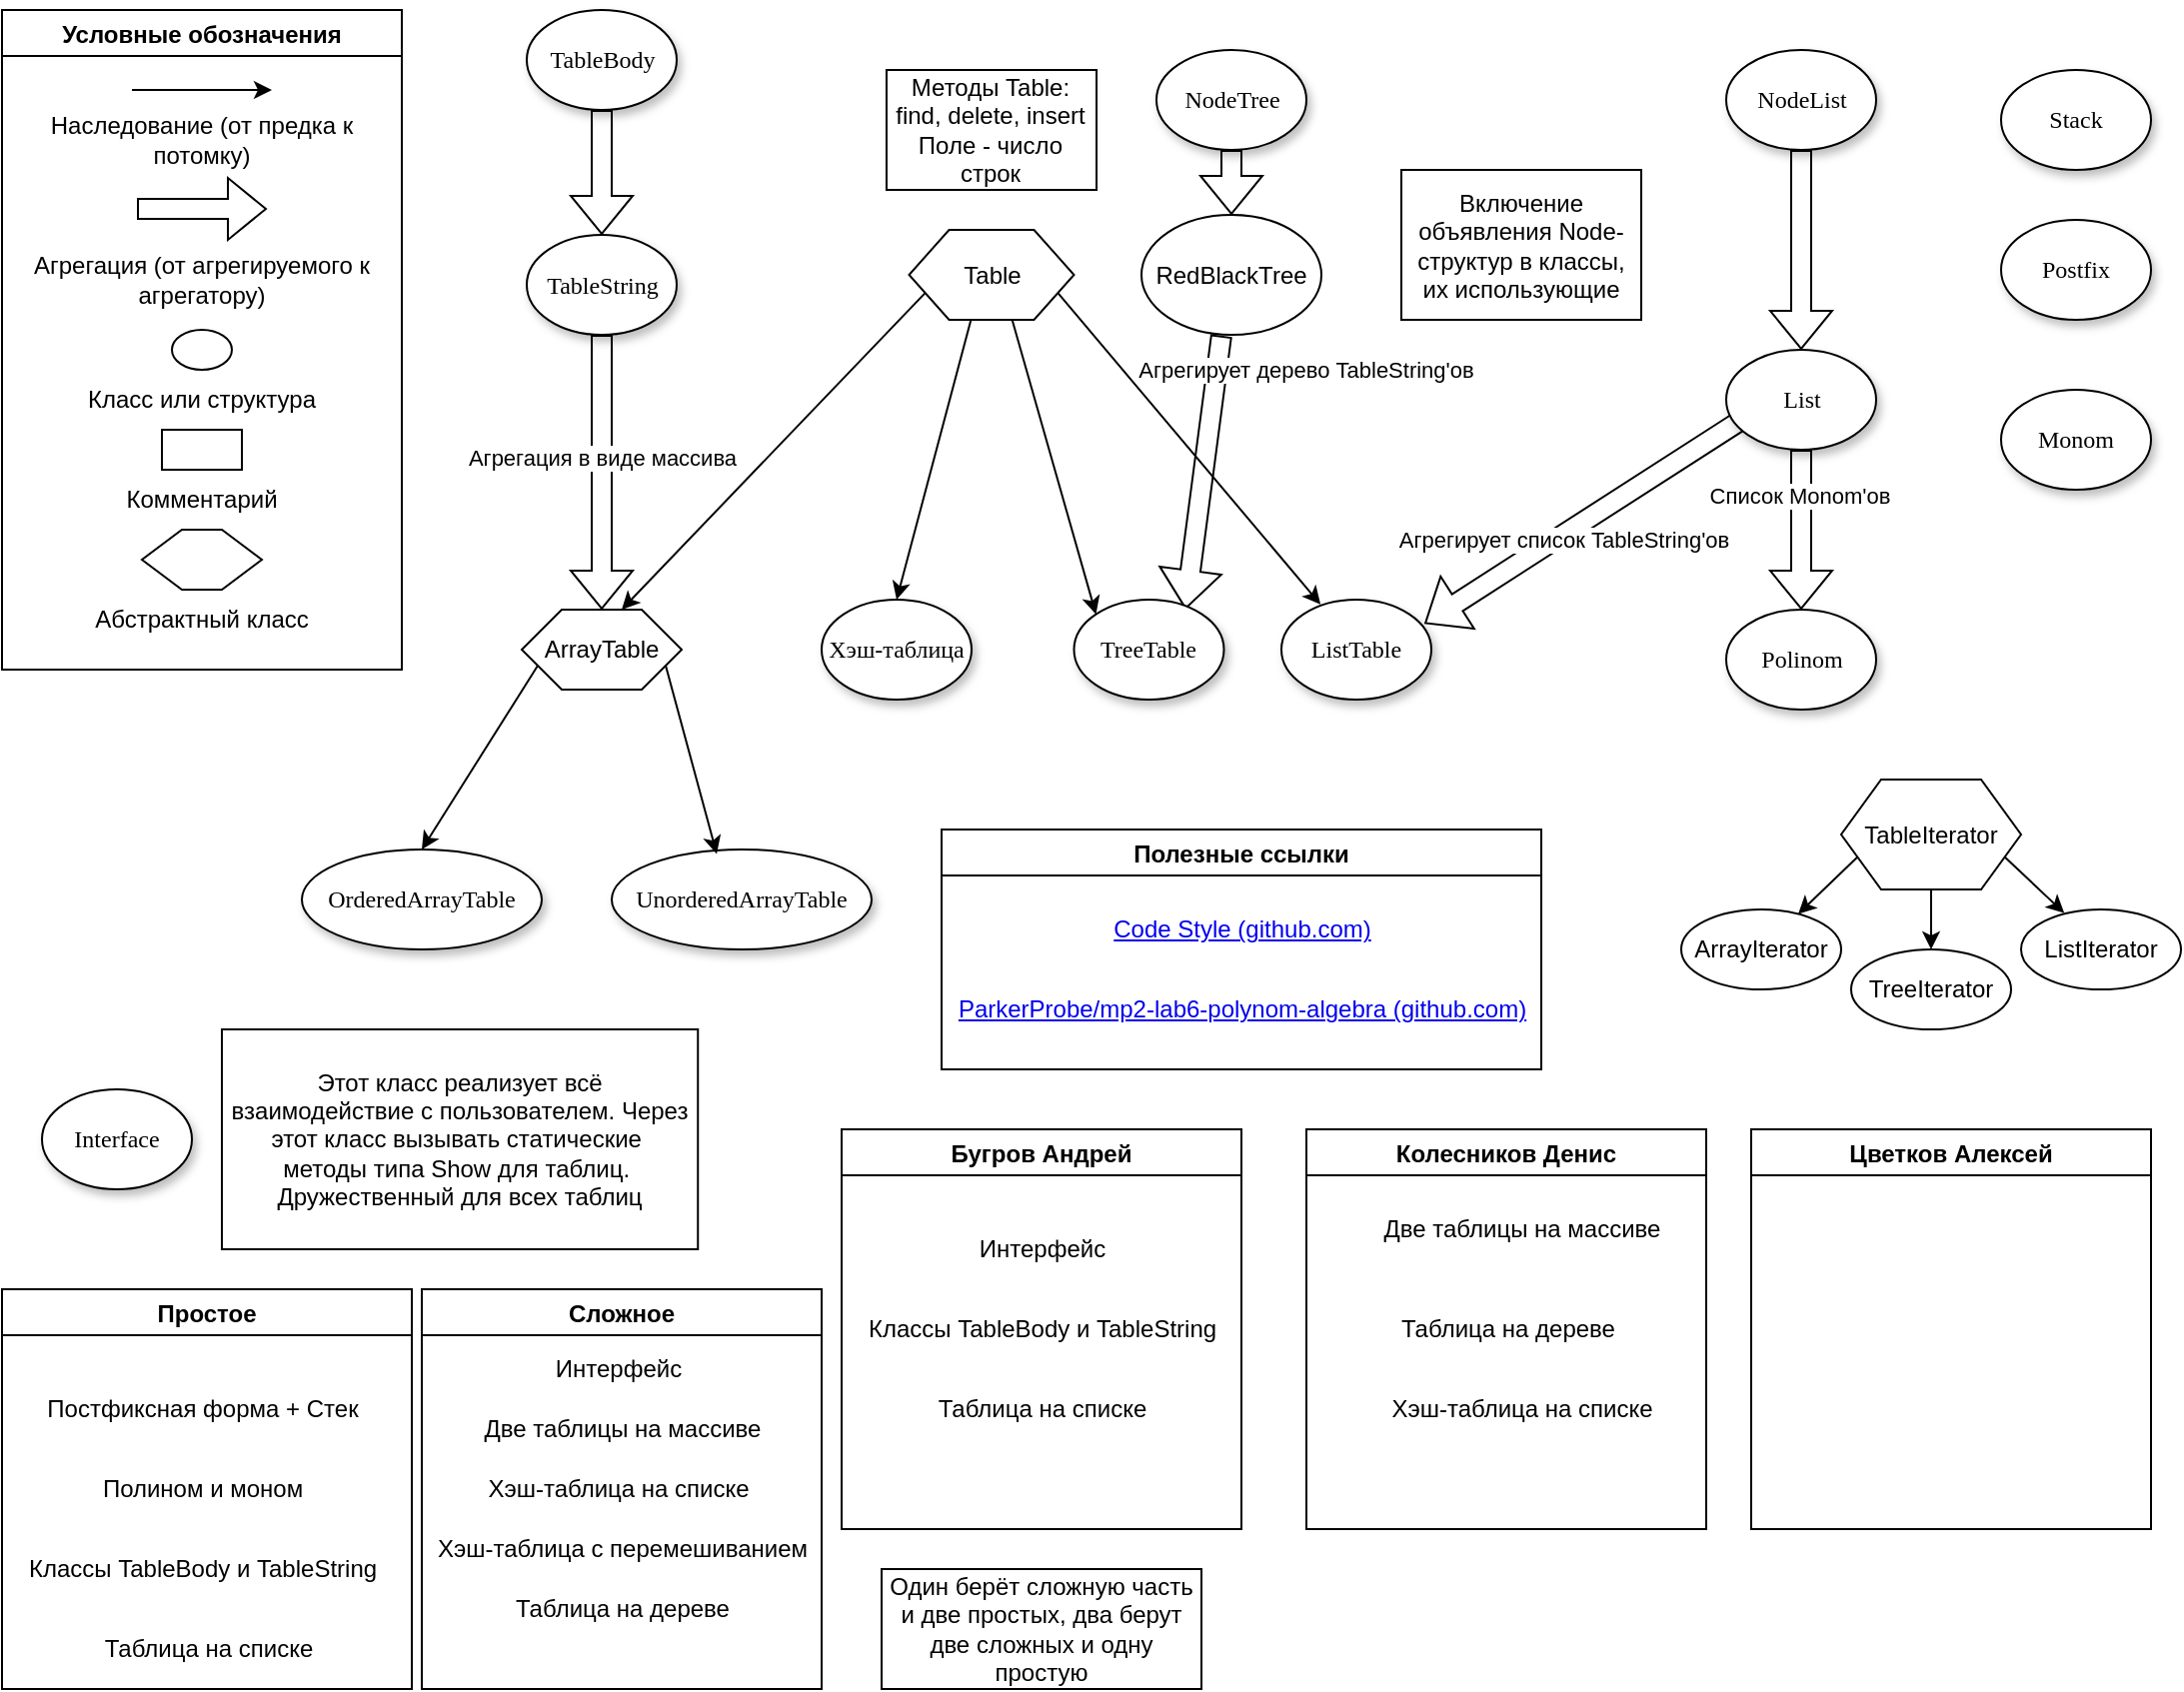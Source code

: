 <mxfile version="16.6.6" type="github">
  <diagram name="Page-1" id="42789a77-a242-8287-6e28-9cd8cfd52e62">
    <mxGraphModel dx="1422" dy="766" grid="1" gridSize="10" guides="1" tooltips="1" connect="1" arrows="1" fold="1" page="1" pageScale="1" pageWidth="1100" pageHeight="850" background="none" math="0" shadow="0">
      <root>
        <mxCell id="0" />
        <mxCell id="1" parent="0" />
        <mxCell id="1ea317790d2ca983-3" value="Stack" style="ellipse;whiteSpace=wrap;html=1;rounded=0;shadow=1;comic=0;labelBackgroundColor=none;strokeWidth=1;fontFamily=Verdana;fontSize=12;align=center;" parent="1" vertex="1">
          <mxGeometry x="1000" y="30" width="75" height="50" as="geometry" />
        </mxCell>
        <mxCell id="1ea317790d2ca983-4" value="Postfix" style="ellipse;whiteSpace=wrap;html=1;rounded=0;shadow=1;comic=0;labelBackgroundColor=none;strokeWidth=1;fontFamily=Verdana;fontSize=12;align=center;" parent="1" vertex="1">
          <mxGeometry x="1000" y="105" width="75" height="50" as="geometry" />
        </mxCell>
        <mxCell id="iuW7hz9HEa-le5su57v6-1" value="Условные обозначения" style="swimlane;" parent="1" vertex="1">
          <mxGeometry width="200" height="330" as="geometry" />
        </mxCell>
        <mxCell id="iuW7hz9HEa-le5su57v6-2" value="" style="endArrow=classic;html=1;rounded=0;" parent="iuW7hz9HEa-le5su57v6-1" edge="1">
          <mxGeometry width="50" height="50" relative="1" as="geometry">
            <mxPoint x="65" y="40" as="sourcePoint" />
            <mxPoint x="135" y="40" as="targetPoint" />
          </mxGeometry>
        </mxCell>
        <mxCell id="iuW7hz9HEa-le5su57v6-3" value="Наследование (от предка к потомку)" style="text;html=1;strokeColor=none;fillColor=none;align=center;verticalAlign=middle;whiteSpace=wrap;rounded=0;" parent="iuW7hz9HEa-le5su57v6-1" vertex="1">
          <mxGeometry y="50" width="200" height="30" as="geometry" />
        </mxCell>
        <mxCell id="iuW7hz9HEa-le5su57v6-4" value="" style="shape=flexArrow;endArrow=classic;html=1;rounded=0;" parent="iuW7hz9HEa-le5su57v6-1" edge="1">
          <mxGeometry width="50" height="50" relative="1" as="geometry">
            <mxPoint x="67.5" y="99.5" as="sourcePoint" />
            <mxPoint x="132.5" y="99.5" as="targetPoint" />
          </mxGeometry>
        </mxCell>
        <mxCell id="iuW7hz9HEa-le5su57v6-5" value="Агрегация (от агрегируемого к агрегатору)" style="text;html=1;strokeColor=none;fillColor=none;align=center;verticalAlign=middle;whiteSpace=wrap;rounded=0;" parent="iuW7hz9HEa-le5su57v6-1" vertex="1">
          <mxGeometry y="120" width="200" height="30" as="geometry" />
        </mxCell>
        <mxCell id="iuW7hz9HEa-le5su57v6-6" value="" style="ellipse;whiteSpace=wrap;html=1;" parent="iuW7hz9HEa-le5su57v6-1" vertex="1">
          <mxGeometry x="85" y="160" width="30" height="20" as="geometry" />
        </mxCell>
        <mxCell id="iuW7hz9HEa-le5su57v6-7" value="Класс или структура" style="text;html=1;strokeColor=none;fillColor=none;align=center;verticalAlign=middle;whiteSpace=wrap;rounded=0;" parent="iuW7hz9HEa-le5su57v6-1" vertex="1">
          <mxGeometry x="40" y="180" width="120" height="30" as="geometry" />
        </mxCell>
        <mxCell id="iuW7hz9HEa-le5su57v6-10" value="" style="rounded=0;whiteSpace=wrap;html=1;" parent="iuW7hz9HEa-le5su57v6-1" vertex="1">
          <mxGeometry x="80" y="210" width="40" height="20" as="geometry" />
        </mxCell>
        <mxCell id="iuW7hz9HEa-le5su57v6-11" value="Комментарий" style="text;html=1;strokeColor=none;fillColor=none;align=center;verticalAlign=middle;whiteSpace=wrap;rounded=0;" parent="iuW7hz9HEa-le5su57v6-1" vertex="1">
          <mxGeometry x="70" y="230" width="60" height="30" as="geometry" />
        </mxCell>
        <mxCell id="iuW7hz9HEa-le5su57v6-13" value="" style="shape=hexagon;perimeter=hexagonPerimeter2;whiteSpace=wrap;html=1;fixedSize=1;" parent="iuW7hz9HEa-le5su57v6-1" vertex="1">
          <mxGeometry x="70" y="260" width="60" height="30" as="geometry" />
        </mxCell>
        <mxCell id="iuW7hz9HEa-le5su57v6-14" value="Абстрактный класс" style="text;html=1;strokeColor=none;fillColor=none;align=center;verticalAlign=middle;whiteSpace=wrap;rounded=0;" parent="iuW7hz9HEa-le5su57v6-1" vertex="1">
          <mxGeometry x="45" y="290" width="110" height="30" as="geometry" />
        </mxCell>
        <mxCell id="iuW7hz9HEa-le5su57v6-15" value="Table" style="shape=hexagon;perimeter=hexagonPerimeter2;whiteSpace=wrap;html=1;fixedSize=1;" parent="1" vertex="1">
          <mxGeometry x="453.75" y="110" width="82.5" height="45" as="geometry" />
        </mxCell>
        <mxCell id="iuW7hz9HEa-le5su57v6-19" value="ArrayTable" style="shape=hexagon;perimeter=hexagonPerimeter2;whiteSpace=wrap;html=1;fixedSize=1;" parent="1" vertex="1">
          <mxGeometry x="260" y="300" width="80" height="40" as="geometry" />
        </mxCell>
        <mxCell id="iuW7hz9HEa-le5su57v6-21" value="" style="endArrow=classic;html=1;rounded=0;exitX=0;exitY=0.75;exitDx=0;exitDy=0;entryX=0.625;entryY=0;entryDx=0;entryDy=0;" parent="1" source="iuW7hz9HEa-le5su57v6-15" target="iuW7hz9HEa-le5su57v6-19" edge="1">
          <mxGeometry width="50" height="50" relative="1" as="geometry">
            <mxPoint x="460" y="230" as="sourcePoint" />
            <mxPoint x="420" y="320" as="targetPoint" />
          </mxGeometry>
        </mxCell>
        <mxCell id="iuW7hz9HEa-le5su57v6-25" value="OrderedArrayTable" style="ellipse;whiteSpace=wrap;html=1;rounded=0;shadow=1;comic=0;labelBackgroundColor=none;strokeWidth=1;fontFamily=Verdana;fontSize=12;align=center;" parent="1" vertex="1">
          <mxGeometry x="150" y="420" width="120" height="50" as="geometry" />
        </mxCell>
        <mxCell id="iuW7hz9HEa-le5su57v6-26" value="UnorderedArrayTable" style="ellipse;whiteSpace=wrap;html=1;rounded=0;shadow=1;comic=0;labelBackgroundColor=none;strokeWidth=1;fontFamily=Verdana;fontSize=12;align=center;" parent="1" vertex="1">
          <mxGeometry x="305" y="420" width="130" height="50" as="geometry" />
        </mxCell>
        <mxCell id="iuW7hz9HEa-le5su57v6-28" value="" style="endArrow=classic;html=1;rounded=0;exitX=0;exitY=0.75;exitDx=0;exitDy=0;entryX=0.5;entryY=0;entryDx=0;entryDy=0;" parent="1" source="iuW7hz9HEa-le5su57v6-19" target="iuW7hz9HEa-le5su57v6-25" edge="1">
          <mxGeometry width="50" height="50" relative="1" as="geometry">
            <mxPoint x="366.88" y="365" as="sourcePoint" />
            <mxPoint x="340" y="400" as="targetPoint" />
          </mxGeometry>
        </mxCell>
        <mxCell id="iuW7hz9HEa-le5su57v6-29" value="" style="endArrow=classic;html=1;rounded=0;exitX=1;exitY=0.75;exitDx=0;exitDy=0;entryX=0.404;entryY=0.044;entryDx=0;entryDy=0;entryPerimeter=0;" parent="1" source="iuW7hz9HEa-le5su57v6-19" target="iuW7hz9HEa-le5su57v6-26" edge="1">
          <mxGeometry width="50" height="50" relative="1" as="geometry">
            <mxPoint x="453.75" y="353" as="sourcePoint" />
            <mxPoint x="438.87" y="400" as="targetPoint" />
          </mxGeometry>
        </mxCell>
        <mxCell id="iuW7hz9HEa-le5su57v6-31" value="" style="shape=flexArrow;endArrow=classic;html=1;rounded=0;entryX=0.5;entryY=0;entryDx=0;entryDy=0;exitX=0.5;exitY=1;exitDx=0;exitDy=0;" parent="1" source="lb1J8IbFt9z_0kmrgKfr-6" target="iuW7hz9HEa-le5su57v6-19" edge="1">
          <mxGeometry width="50" height="50" relative="1" as="geometry">
            <mxPoint x="303" y="160" as="sourcePoint" />
            <mxPoint x="453.75" y="145" as="targetPoint" />
          </mxGeometry>
        </mxCell>
        <mxCell id="AkKtNoqjXA9DniaEXeEG-22" value="Агрегация в виде массива" style="edgeLabel;html=1;align=center;verticalAlign=middle;resizable=0;points=[];" parent="iuW7hz9HEa-le5su57v6-31" vertex="1" connectable="0">
          <mxGeometry x="-0.213" y="-5" relative="1" as="geometry">
            <mxPoint x="5" y="7" as="offset" />
          </mxGeometry>
        </mxCell>
        <mxCell id="DaqusL3dd0IqZaCaBjZz-1" value="Методы Table:&lt;br&gt;find, delete, insert&lt;br&gt;Поле - число строк" style="rounded=0;whiteSpace=wrap;html=1;" parent="1" vertex="1">
          <mxGeometry x="442.47" y="30" width="105.05" height="60" as="geometry" />
        </mxCell>
        <mxCell id="_brPIxiP5qlf1YPKhSUV-8" value="" style="shape=flexArrow;endArrow=classic;html=1;rounded=0;entryX=0.955;entryY=0.24;entryDx=0;entryDy=0;entryPerimeter=0;exitX=0.079;exitY=0.724;exitDx=0;exitDy=0;exitPerimeter=0;" parent="1" source="AkKtNoqjXA9DniaEXeEG-19" target="AkKtNoqjXA9DniaEXeEG-18" edge="1">
          <mxGeometry width="50" height="50" relative="1" as="geometry">
            <mxPoint x="869.498" y="213.998" as="sourcePoint" />
            <mxPoint x="707.48" y="309.5" as="targetPoint" />
          </mxGeometry>
        </mxCell>
        <mxCell id="AkKtNoqjXA9DniaEXeEG-10" value="Агрегирует список TableString&#39;ов" style="edgeLabel;html=1;align=center;verticalAlign=middle;resizable=0;points=[];" parent="_brPIxiP5qlf1YPKhSUV-8" vertex="1" connectable="0">
          <mxGeometry x="-0.178" y="2" relative="1" as="geometry">
            <mxPoint x="-24" y="15" as="offset" />
          </mxGeometry>
        </mxCell>
        <mxCell id="_brPIxiP5qlf1YPKhSUV-9" value="Polinom" style="ellipse;whiteSpace=wrap;html=1;rounded=0;shadow=1;comic=0;labelBackgroundColor=none;strokeWidth=1;fontFamily=Verdana;fontSize=12;align=center;" parent="1" vertex="1">
          <mxGeometry x="862.5" y="300" width="75" height="50" as="geometry" />
        </mxCell>
        <mxCell id="_brPIxiP5qlf1YPKhSUV-10" value="NodeList" style="ellipse;whiteSpace=wrap;html=1;rounded=0;shadow=1;comic=0;labelBackgroundColor=none;strokeWidth=1;fontFamily=Verdana;fontSize=12;align=center;" parent="1" vertex="1">
          <mxGeometry x="862.5" y="20" width="75" height="50" as="geometry" />
        </mxCell>
        <mxCell id="_brPIxiP5qlf1YPKhSUV-11" value="" style="shape=flexArrow;endArrow=classic;html=1;rounded=0;entryX=0.5;entryY=0;entryDx=0;entryDy=0;" parent="1" source="_brPIxiP5qlf1YPKhSUV-10" target="AkKtNoqjXA9DniaEXeEG-19" edge="1">
          <mxGeometry width="50" height="50" relative="1" as="geometry">
            <mxPoint x="898" y="70" as="sourcePoint" />
            <mxPoint x="897.5" y="170" as="targetPoint" />
          </mxGeometry>
        </mxCell>
        <mxCell id="_brPIxiP5qlf1YPKhSUV-12" value="Monom" style="ellipse;whiteSpace=wrap;html=1;rounded=0;shadow=1;comic=0;labelBackgroundColor=none;strokeWidth=1;fontFamily=Verdana;fontSize=12;align=center;" parent="1" vertex="1">
          <mxGeometry x="1000" y="190" width="75" height="50" as="geometry" />
        </mxCell>
        <mxCell id="_brPIxiP5qlf1YPKhSUV-19" value="" style="endArrow=classic;html=1;rounded=0;exitX=0.625;exitY=1;exitDx=0;exitDy=0;entryX=0;entryY=0;entryDx=0;entryDy=0;" parent="1" source="iuW7hz9HEa-le5su57v6-15" target="AkKtNoqjXA9DniaEXeEG-17" edge="1">
          <mxGeometry width="50" height="50" relative="1" as="geometry">
            <mxPoint x="500" y="299.58" as="sourcePoint" />
            <mxPoint x="494.6" y="296.15" as="targetPoint" />
          </mxGeometry>
        </mxCell>
        <mxCell id="_brPIxiP5qlf1YPKhSUV-20" value="" style="endArrow=classic;html=1;rounded=0;exitX=1;exitY=0.75;exitDx=0;exitDy=0;entryX=0.261;entryY=0.048;entryDx=0;entryDy=0;entryPerimeter=0;" parent="1" source="iuW7hz9HEa-le5su57v6-15" target="AkKtNoqjXA9DniaEXeEG-18" edge="1">
          <mxGeometry width="50" height="50" relative="1" as="geometry">
            <mxPoint x="538.201" y="236.555" as="sourcePoint" />
            <mxPoint x="675" y="295" as="targetPoint" />
          </mxGeometry>
        </mxCell>
        <mxCell id="_brPIxiP5qlf1YPKhSUV-23" value="RedBlackTree" style="ellipse;whiteSpace=wrap;html=1;rounded=0;" parent="1" vertex="1">
          <mxGeometry x="570" y="102.5" width="90" height="60" as="geometry" />
        </mxCell>
        <mxCell id="_brPIxiP5qlf1YPKhSUV-25" value="NodeTree" style="ellipse;whiteSpace=wrap;html=1;rounded=0;shadow=1;comic=0;labelBackgroundColor=none;strokeWidth=1;fontFamily=Verdana;fontSize=12;align=center;" parent="1" vertex="1">
          <mxGeometry x="577.5" y="20" width="75" height="50" as="geometry" />
        </mxCell>
        <mxCell id="_brPIxiP5qlf1YPKhSUV-26" value="" style="shape=flexArrow;endArrow=classic;html=1;rounded=0;exitX=0.5;exitY=1;exitDx=0;exitDy=0;entryX=0.5;entryY=0;entryDx=0;entryDy=0;" parent="1" source="_brPIxiP5qlf1YPKhSUV-25" target="_brPIxiP5qlf1YPKhSUV-23" edge="1">
          <mxGeometry width="50" height="50" relative="1" as="geometry">
            <mxPoint x="610" y="130" as="sourcePoint" />
            <mxPoint x="675" y="130" as="targetPoint" />
          </mxGeometry>
        </mxCell>
        <mxCell id="_brPIxiP5qlf1YPKhSUV-27" value="" style="shape=flexArrow;endArrow=classic;html=1;rounded=0;exitX=0.444;exitY=1.006;exitDx=0;exitDy=0;exitPerimeter=0;entryX=0.743;entryY=0.096;entryDx=0;entryDy=0;entryPerimeter=0;" parent="1" source="_brPIxiP5qlf1YPKhSUV-23" target="AkKtNoqjXA9DniaEXeEG-17" edge="1">
          <mxGeometry width="50" height="50" relative="1" as="geometry">
            <mxPoint x="710" y="260" as="sourcePoint" />
            <mxPoint x="533.73" y="310.35" as="targetPoint" />
          </mxGeometry>
        </mxCell>
        <mxCell id="AkKtNoqjXA9DniaEXeEG-8" value="Агрегирует дерево TableString&#39;ов" style="edgeLabel;html=1;align=center;verticalAlign=middle;resizable=0;points=[];" parent="_brPIxiP5qlf1YPKhSUV-27" vertex="1" connectable="0">
          <mxGeometry x="-0.248" y="3" relative="1" as="geometry">
            <mxPoint x="46" y="-35" as="offset" />
          </mxGeometry>
        </mxCell>
        <mxCell id="AkKtNoqjXA9DniaEXeEG-7" value="Interface" style="ellipse;whiteSpace=wrap;html=1;rounded=0;shadow=1;comic=0;labelBackgroundColor=none;strokeWidth=1;fontFamily=Verdana;fontSize=12;align=center;" parent="1" vertex="1">
          <mxGeometry x="20" y="540" width="75" height="50" as="geometry" />
        </mxCell>
        <mxCell id="AkKtNoqjXA9DniaEXeEG-12" value="" style="shape=flexArrow;endArrow=classic;html=1;rounded=0;exitX=0.5;exitY=1;exitDx=0;exitDy=0;entryX=0.5;entryY=0;entryDx=0;entryDy=0;" parent="1" source="AkKtNoqjXA9DniaEXeEG-19" target="_brPIxiP5qlf1YPKhSUV-9" edge="1">
          <mxGeometry width="50" height="50" relative="1" as="geometry">
            <mxPoint x="910" y="240" as="sourcePoint" />
            <mxPoint x="990" y="290" as="targetPoint" />
          </mxGeometry>
        </mxCell>
        <mxCell id="AkKtNoqjXA9DniaEXeEG-13" value="Список Monom&#39;ов" style="edgeLabel;html=1;align=center;verticalAlign=middle;resizable=0;points=[];" parent="AkKtNoqjXA9DniaEXeEG-12" vertex="1" connectable="0">
          <mxGeometry x="-0.44" y="-1" relative="1" as="geometry">
            <mxPoint as="offset" />
          </mxGeometry>
        </mxCell>
        <mxCell id="AkKtNoqjXA9DniaEXeEG-17" value="TreeTable" style="ellipse;whiteSpace=wrap;html=1;rounded=0;shadow=1;comic=0;labelBackgroundColor=none;strokeWidth=1;fontFamily=Verdana;fontSize=12;align=center;" parent="1" vertex="1">
          <mxGeometry x="536.25" y="295" width="75" height="50" as="geometry" />
        </mxCell>
        <mxCell id="AkKtNoqjXA9DniaEXeEG-18" value="ListTable" style="ellipse;whiteSpace=wrap;html=1;rounded=0;shadow=1;comic=0;labelBackgroundColor=none;strokeWidth=1;fontFamily=Verdana;fontSize=12;align=center;" parent="1" vertex="1">
          <mxGeometry x="640" y="295" width="75" height="50" as="geometry" />
        </mxCell>
        <mxCell id="AkKtNoqjXA9DniaEXeEG-19" value="List" style="ellipse;whiteSpace=wrap;html=1;rounded=0;shadow=1;comic=0;labelBackgroundColor=none;strokeWidth=1;fontFamily=Verdana;fontSize=12;align=center;" parent="1" vertex="1">
          <mxGeometry x="862.5" y="170" width="75" height="50" as="geometry" />
        </mxCell>
        <mxCell id="pSLm4igQXvGaD_Qqo5TO-1" value="Включение объявления Node-структур в классы, их использующие" style="rounded=0;whiteSpace=wrap;html=1;" parent="1" vertex="1">
          <mxGeometry x="700" y="80" width="120" height="75" as="geometry" />
        </mxCell>
        <mxCell id="pSLm4igQXvGaD_Qqo5TO-2" value="Этот класс реализует всё взаимодействие с пользователем. Через этот класс вызывать статические&amp;nbsp;&lt;br&gt;методы типа Show для таблиц.&amp;nbsp;&lt;br&gt;Дружественный для всех таблиц" style="rounded=0;whiteSpace=wrap;html=1;" parent="1" vertex="1">
          <mxGeometry x="109.99" y="510" width="238.13" height="110" as="geometry" />
        </mxCell>
        <mxCell id="pSLm4igQXvGaD_Qqo5TO-6" value="Хэш-таблица" style="ellipse;whiteSpace=wrap;html=1;rounded=0;shadow=1;comic=0;labelBackgroundColor=none;strokeWidth=1;fontFamily=Verdana;fontSize=12;align=center;" parent="1" vertex="1">
          <mxGeometry x="410" y="295" width="75" height="50" as="geometry" />
        </mxCell>
        <mxCell id="pSLm4igQXvGaD_Qqo5TO-7" value="" style="endArrow=classic;html=1;rounded=0;exitX=0.375;exitY=1;exitDx=0;exitDy=0;entryX=0.5;entryY=0;entryDx=0;entryDy=0;" parent="1" source="iuW7hz9HEa-le5su57v6-15" target="pSLm4igQXvGaD_Qqo5TO-6" edge="1">
          <mxGeometry width="50" height="50" relative="1" as="geometry">
            <mxPoint x="442.47" y="240" as="sourcePoint" />
            <mxPoint x="492.47" y="190" as="targetPoint" />
          </mxGeometry>
        </mxCell>
        <mxCell id="pSLm4igQXvGaD_Qqo5TO-13" value="TableIterator" style="shape=hexagon;perimeter=hexagonPerimeter2;whiteSpace=wrap;html=1;fixedSize=1;" parent="1" vertex="1">
          <mxGeometry x="920" y="385" width="90" height="55" as="geometry" />
        </mxCell>
        <mxCell id="pSLm4igQXvGaD_Qqo5TO-14" value="" style="endArrow=classic;html=1;rounded=0;exitX=0;exitY=0.75;exitDx=0;exitDy=0;" parent="1" source="pSLm4igQXvGaD_Qqo5TO-13" target="pSLm4igQXvGaD_Qqo5TO-15" edge="1">
          <mxGeometry width="50" height="50" relative="1" as="geometry">
            <mxPoint x="862.5" y="470" as="sourcePoint" />
            <mxPoint x="900" y="490" as="targetPoint" />
          </mxGeometry>
        </mxCell>
        <mxCell id="pSLm4igQXvGaD_Qqo5TO-15" value="ArrayIterator" style="ellipse;whiteSpace=wrap;html=1;" parent="1" vertex="1">
          <mxGeometry x="840" y="450" width="80" height="40" as="geometry" />
        </mxCell>
        <mxCell id="pSLm4igQXvGaD_Qqo5TO-16" value="TreeIterator" style="ellipse;whiteSpace=wrap;html=1;" parent="1" vertex="1">
          <mxGeometry x="925" y="470" width="80" height="40" as="geometry" />
        </mxCell>
        <mxCell id="pSLm4igQXvGaD_Qqo5TO-17" value="ListIterator" style="ellipse;whiteSpace=wrap;html=1;" parent="1" vertex="1">
          <mxGeometry x="1010" y="450" width="80" height="40" as="geometry" />
        </mxCell>
        <mxCell id="pSLm4igQXvGaD_Qqo5TO-18" value="" style="endArrow=classic;html=1;rounded=0;exitX=1;exitY=0.75;exitDx=0;exitDy=0;entryX=0.27;entryY=0.045;entryDx=0;entryDy=0;entryPerimeter=0;" parent="1" source="pSLm4igQXvGaD_Qqo5TO-13" target="pSLm4igQXvGaD_Qqo5TO-17" edge="1">
          <mxGeometry width="50" height="50" relative="1" as="geometry">
            <mxPoint x="1012.5" y="450" as="sourcePoint" />
            <mxPoint x="1062.5" y="400" as="targetPoint" />
          </mxGeometry>
        </mxCell>
        <mxCell id="pSLm4igQXvGaD_Qqo5TO-19" value="" style="endArrow=classic;html=1;rounded=0;exitX=0.5;exitY=1;exitDx=0;exitDy=0;entryX=0.5;entryY=0;entryDx=0;entryDy=0;" parent="1" source="pSLm4igQXvGaD_Qqo5TO-13" target="pSLm4igQXvGaD_Qqo5TO-16" edge="1">
          <mxGeometry width="50" height="50" relative="1" as="geometry">
            <mxPoint x="970" y="460" as="sourcePoint" />
            <mxPoint x="965" y="450" as="targetPoint" />
          </mxGeometry>
        </mxCell>
        <mxCell id="lb1J8IbFt9z_0kmrgKfr-1" value="Полезные ссылки" style="swimlane;" parent="1" vertex="1">
          <mxGeometry x="470" y="410" width="300" height="120" as="geometry" />
        </mxCell>
        <mxCell id="lb1J8IbFt9z_0kmrgKfr-4" value="&lt;a href=&quot;https://gist.github.com/ParkerProbe/62390cf65179a78cba430d15e39f2079&quot;&gt;Code Style (github.com)&lt;/a&gt;" style="text;html=1;align=center;verticalAlign=middle;resizable=0;points=[];autosize=1;strokeColor=none;fillColor=none;" parent="lb1J8IbFt9z_0kmrgKfr-1" vertex="1">
          <mxGeometry x="80" y="40" width="140" height="20" as="geometry" />
        </mxCell>
        <mxCell id="lb1J8IbFt9z_0kmrgKfr-5" value="&lt;a href=&quot;https://github.com/ParkerProbe/mp2-lab6-polynom-algebra&quot;&gt;ParkerProbe/mp2-lab6-polynom-algebra (github.com)&lt;/a&gt;" style="text;html=1;align=center;verticalAlign=middle;resizable=0;points=[];autosize=1;strokeColor=none;fillColor=none;" parent="lb1J8IbFt9z_0kmrgKfr-1" vertex="1">
          <mxGeometry y="80" width="300" height="20" as="geometry" />
        </mxCell>
        <mxCell id="lb1J8IbFt9z_0kmrgKfr-6" value="TableString" style="ellipse;whiteSpace=wrap;html=1;rounded=0;shadow=1;comic=0;labelBackgroundColor=none;strokeWidth=1;fontFamily=Verdana;fontSize=12;align=center;" parent="1" vertex="1">
          <mxGeometry x="262.5" y="112.5" width="75" height="50" as="geometry" />
        </mxCell>
        <mxCell id="lb1J8IbFt9z_0kmrgKfr-7" value="TableBody" style="ellipse;whiteSpace=wrap;html=1;rounded=0;shadow=1;comic=0;labelBackgroundColor=none;strokeWidth=1;fontFamily=Verdana;fontSize=12;align=center;" parent="1" vertex="1">
          <mxGeometry x="262.5" width="75" height="50" as="geometry" />
        </mxCell>
        <mxCell id="lb1J8IbFt9z_0kmrgKfr-8" value="" style="shape=flexArrow;endArrow=classic;html=1;rounded=0;exitX=0.5;exitY=1;exitDx=0;exitDy=0;entryX=0.5;entryY=0;entryDx=0;entryDy=0;" parent="1" source="lb1J8IbFt9z_0kmrgKfr-7" target="lb1J8IbFt9z_0kmrgKfr-6" edge="1">
          <mxGeometry width="50" height="50" relative="1" as="geometry">
            <mxPoint x="280" y="100" as="sourcePoint" />
            <mxPoint x="330" y="50" as="targetPoint" />
          </mxGeometry>
        </mxCell>
        <mxCell id="lb1J8IbFt9z_0kmrgKfr-31" value="Бугров Андрей" style="swimlane;" parent="1" vertex="1">
          <mxGeometry x="420" y="560" width="200" height="200" as="geometry" />
        </mxCell>
        <mxCell id="lb1J8IbFt9z_0kmrgKfr-76" value="Интерфейс" style="text;html=1;align=center;verticalAlign=middle;resizable=0;points=[];autosize=1;strokeColor=none;fillColor=none;" parent="lb1J8IbFt9z_0kmrgKfr-31" vertex="1">
          <mxGeometry x="60" y="50" width="80" height="20" as="geometry" />
        </mxCell>
        <mxCell id="lb1J8IbFt9z_0kmrgKfr-77" value="Классы TableBody и TableString" style="text;html=1;align=center;verticalAlign=middle;resizable=0;points=[];autosize=1;strokeColor=none;fillColor=none;" parent="lb1J8IbFt9z_0kmrgKfr-31" vertex="1">
          <mxGeometry x="5" y="90" width="190" height="20" as="geometry" />
        </mxCell>
        <mxCell id="lb1J8IbFt9z_0kmrgKfr-78" value="Таблица на списке" style="text;html=1;align=center;verticalAlign=middle;resizable=0;points=[];autosize=1;strokeColor=none;fillColor=none;" parent="lb1J8IbFt9z_0kmrgKfr-31" vertex="1">
          <mxGeometry x="40" y="130" width="120" height="20" as="geometry" />
        </mxCell>
        <mxCell id="lb1J8IbFt9z_0kmrgKfr-49" value="Колесников Денис" style="swimlane;" parent="1" vertex="1">
          <mxGeometry x="652.5" y="560" width="200" height="200" as="geometry" />
        </mxCell>
        <mxCell id="bgZzb26QuUzWCFqquuYQ-1" value="Две таблицы на массиве" style="text;html=1;align=center;verticalAlign=middle;resizable=0;points=[];autosize=1;strokeColor=none;fillColor=none;" parent="lb1J8IbFt9z_0kmrgKfr-49" vertex="1">
          <mxGeometry x="32.5" y="40" width="150" height="20" as="geometry" />
        </mxCell>
        <mxCell id="bgZzb26QuUzWCFqquuYQ-5" value="Таблица на дереве" style="text;html=1;align=center;verticalAlign=middle;resizable=0;points=[];autosize=1;strokeColor=none;fillColor=none;" parent="lb1J8IbFt9z_0kmrgKfr-49" vertex="1">
          <mxGeometry x="40" y="90" width="120" height="20" as="geometry" />
        </mxCell>
        <mxCell id="azQFu7ck9IAu0cVhb8L5-2" value="Хэш-таблица на списке" style="text;html=1;align=center;verticalAlign=middle;resizable=0;points=[];autosize=1;strokeColor=none;fillColor=none;" vertex="1" parent="lb1J8IbFt9z_0kmrgKfr-49">
          <mxGeometry x="32.5" y="130" width="150" height="20" as="geometry" />
        </mxCell>
        <mxCell id="lb1J8IbFt9z_0kmrgKfr-50" value="Цветков Алексей" style="swimlane;" parent="1" vertex="1">
          <mxGeometry x="875" y="560" width="200" height="200" as="geometry" />
        </mxCell>
        <mxCell id="lb1J8IbFt9z_0kmrgKfr-56" value="Простое" style="swimlane;" parent="1" vertex="1">
          <mxGeometry y="640" width="205" height="200" as="geometry" />
        </mxCell>
        <mxCell id="lb1J8IbFt9z_0kmrgKfr-59" value="Постфиксная форма + Стек" style="text;html=1;align=center;verticalAlign=middle;resizable=0;points=[];autosize=1;strokeColor=none;fillColor=none;" parent="lb1J8IbFt9z_0kmrgKfr-56" vertex="1">
          <mxGeometry x="15" y="50" width="170" height="20" as="geometry" />
        </mxCell>
        <mxCell id="lb1J8IbFt9z_0kmrgKfr-66" value="Полином и моном" style="text;html=1;align=center;verticalAlign=middle;resizable=0;points=[];autosize=1;strokeColor=none;fillColor=none;" parent="lb1J8IbFt9z_0kmrgKfr-56" vertex="1">
          <mxGeometry x="40" y="90" width="120" height="20" as="geometry" />
        </mxCell>
        <mxCell id="lb1J8IbFt9z_0kmrgKfr-67" value="Классы TableBody и TableString" style="text;html=1;align=center;verticalAlign=middle;resizable=0;points=[];autosize=1;strokeColor=none;fillColor=none;" parent="lb1J8IbFt9z_0kmrgKfr-56" vertex="1">
          <mxGeometry x="5" y="130" width="190" height="20" as="geometry" />
        </mxCell>
        <mxCell id="lb1J8IbFt9z_0kmrgKfr-74" value="Таблица на списке" style="text;html=1;align=center;verticalAlign=middle;resizable=0;points=[];autosize=1;strokeColor=none;fillColor=none;" parent="lb1J8IbFt9z_0kmrgKfr-56" vertex="1">
          <mxGeometry x="42.5" y="170" width="120" height="20" as="geometry" />
        </mxCell>
        <mxCell id="lb1J8IbFt9z_0kmrgKfr-58" value="Сложное" style="swimlane;" parent="1" vertex="1">
          <mxGeometry x="210" y="640" width="200" height="200" as="geometry" />
        </mxCell>
        <mxCell id="lb1J8IbFt9z_0kmrgKfr-60" value="Интерфейс" style="text;html=1;align=center;verticalAlign=middle;resizable=0;points=[];autosize=1;strokeColor=none;fillColor=none;" parent="lb1J8IbFt9z_0kmrgKfr-58" vertex="1">
          <mxGeometry x="57.5" y="30" width="80" height="20" as="geometry" />
        </mxCell>
        <mxCell id="lb1J8IbFt9z_0kmrgKfr-61" value="Две таблицы на массиве" style="text;html=1;align=center;verticalAlign=middle;resizable=0;points=[];autosize=1;strokeColor=none;fillColor=none;" parent="lb1J8IbFt9z_0kmrgKfr-58" vertex="1">
          <mxGeometry x="25" y="60" width="150" height="20" as="geometry" />
        </mxCell>
        <mxCell id="lb1J8IbFt9z_0kmrgKfr-64" value="Хэш-таблица на списке" style="text;html=1;align=center;verticalAlign=middle;resizable=0;points=[];autosize=1;strokeColor=none;fillColor=none;" parent="lb1J8IbFt9z_0kmrgKfr-58" vertex="1">
          <mxGeometry x="22.5" y="90" width="150" height="20" as="geometry" />
        </mxCell>
        <mxCell id="lb1J8IbFt9z_0kmrgKfr-65" value="Хэш-таблица с перемешиванием" style="text;html=1;align=center;verticalAlign=middle;resizable=0;points=[];autosize=1;strokeColor=none;fillColor=none;" parent="lb1J8IbFt9z_0kmrgKfr-58" vertex="1">
          <mxGeometry y="120" width="200" height="20" as="geometry" />
        </mxCell>
        <mxCell id="lb1J8IbFt9z_0kmrgKfr-69" value="Таблица на дереве" style="text;html=1;align=center;verticalAlign=middle;resizable=0;points=[];autosize=1;strokeColor=none;fillColor=none;" parent="lb1J8IbFt9z_0kmrgKfr-58" vertex="1">
          <mxGeometry x="40" y="150" width="120" height="20" as="geometry" />
        </mxCell>
        <mxCell id="lb1J8IbFt9z_0kmrgKfr-75" value="Один берёт сложную часть и две простых, два берут две сложных и одну простую" style="rounded=0;whiteSpace=wrap;html=1;" parent="1" vertex="1">
          <mxGeometry x="440" y="780" width="160" height="60" as="geometry" />
        </mxCell>
      </root>
    </mxGraphModel>
  </diagram>
</mxfile>
